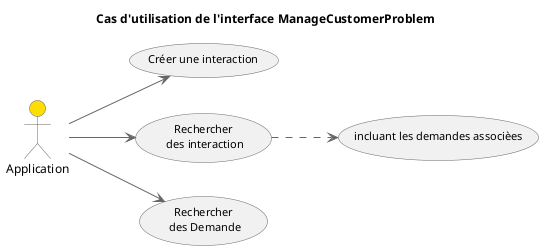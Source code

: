 @startuml

left to right direction

title Cas d'utilisation de l'interface ManageCustomerProblem

skinparam titleFontSize 12
 
skinparam actor {
backgroundColor #FEDE00
borderColor #666666
fontName arial
fontSize 12
}

skinparam usecase {
borderColor #666666
arrowColor #666666
fontName arial
fontSize 11
}

actor Application
Application -down-> (Créer une interaction)
Application -down-> (Rechercher\n des interaction)
Application -down-> (Rechercher\n des Demande)

(Rechercher\n des interaction) ..> (incluant les demandes associèes)

@enduml
